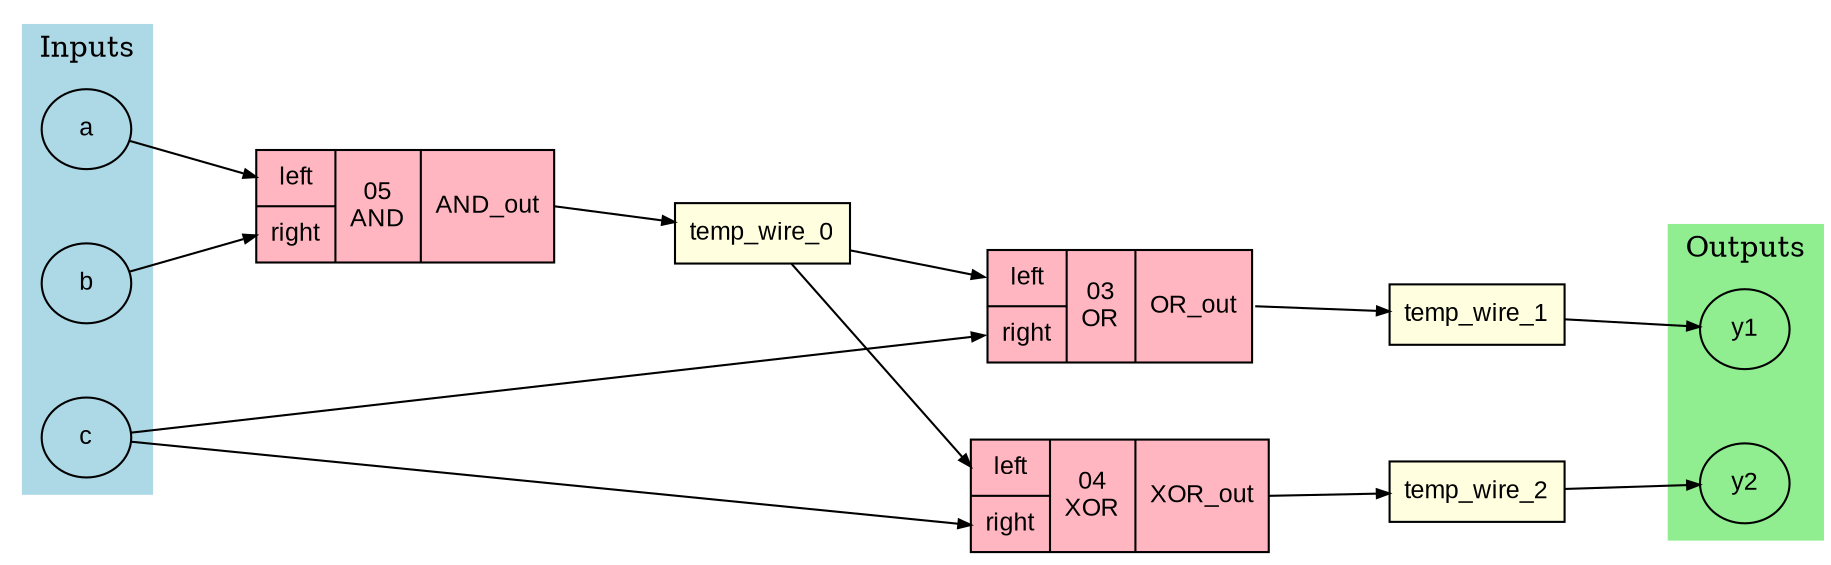 digraph cse_demo {
	graph [concentrate=false dpi=300 nodesep=0.5 ordering=out rankdir=LR ranksep=0.8 splines=polyline]
	node [fillcolor=white fontname=Arial fontsize=12 height=0.4 margin=0.1 penwidth=1.0 shape=record style=filled width=0.6]
	edge [arrowhead=normal arrowsize=0.6 fontname=Arial fontsize=10 penwidth=1.0]
	a [label=a fillcolor=lightblue shape=ellipse style=filled]
	b [label=b fillcolor=lightblue shape=ellipse style=filled]
	c [label=c fillcolor=lightblue shape=ellipse style=filled]
	y1 [label=y1 fillcolor=lightgreen shape=ellipse style=filled]
	y2 [label=y2 fillcolor=lightgreen shape=ellipse style=filled]
	temp_wire_0 [label=temp_wire_0 fillcolor=lightyellow shape=box style=filled]
	temp_wire_1 [label=temp_wire_1 fillcolor=lightyellow shape=box style=filled]
	temp_wire_2 [label=temp_wire_2 fillcolor=lightyellow shape=box style=filled]
	temp_wire_1 -> y1
	temp_wire_2 -> y2
	op_OR_03 [label="{{<A> left|<B> right}|{03\nOR}|<out> OR_out}" fillcolor=lightpink shape=record style=filled]
	temp_wire_0 -> op_OR_03:A
	c -> op_OR_03:B
	op_OR_03:out -> temp_wire_1
	op_XOR_04 [label="{{<A> left|<B> right}|{04\nXOR}|<out> XOR_out}" fillcolor=lightpink shape=record style=filled]
	temp_wire_0 -> op_XOR_04:A
	c -> op_XOR_04:B
	op_XOR_04:out -> temp_wire_2
	op_AND_05 [label="{{<A> left|<B> right}|{05\nAND}|<out> AND_out}" fillcolor=lightpink shape=record style=filled]
	a -> op_AND_05:A
	b -> op_AND_05:B
	op_AND_05:out -> temp_wire_0
	subgraph cluster_inputs {
		color=lightblue label=Inputs rank=source style=filled
		a
		b
		c
	}
	subgraph cluster_outputs {
		color=lightgreen label=Outputs rank=sink style=filled
		y1
		y2
	}
}
